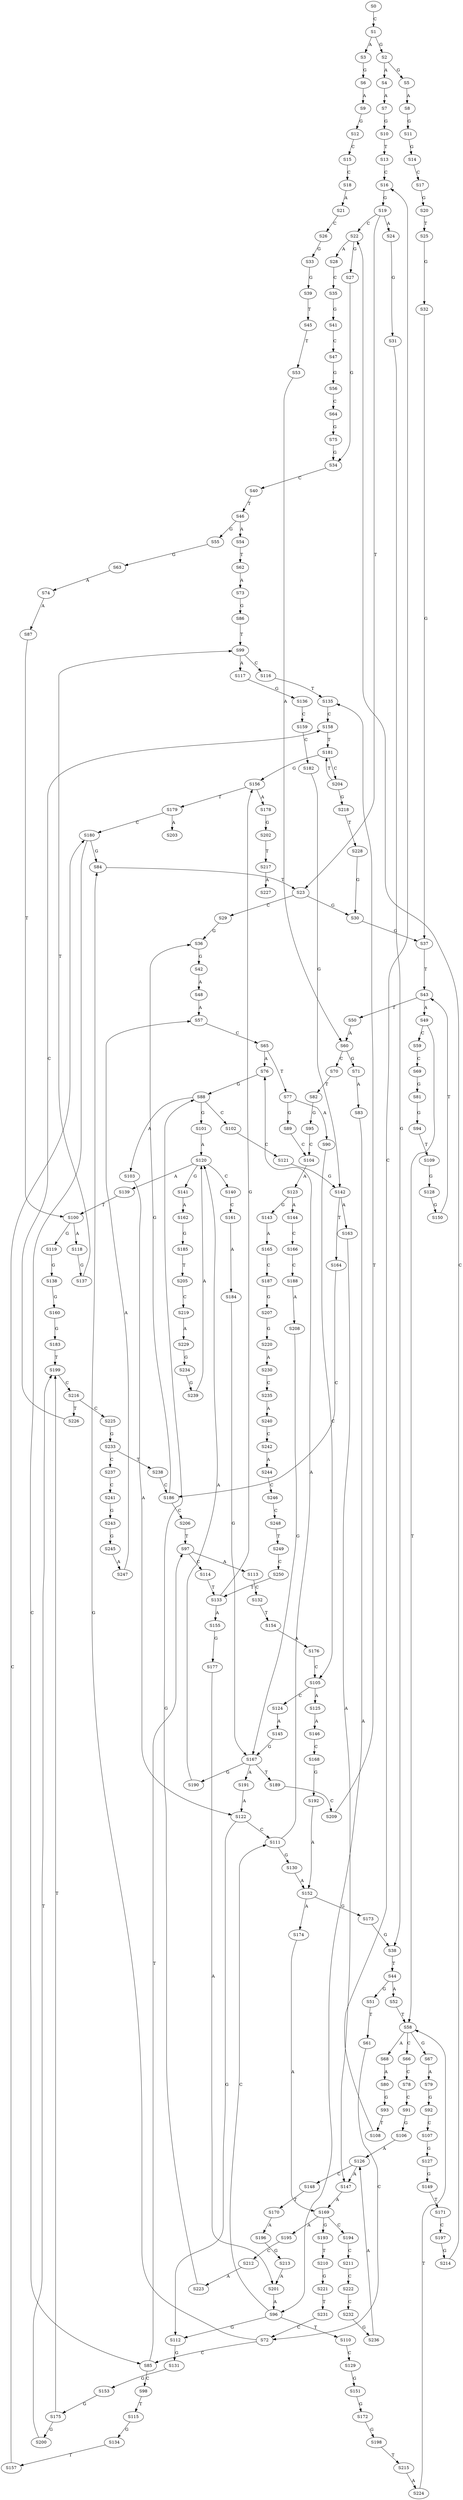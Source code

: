 strict digraph  {
	S0 -> S1 [ label = C ];
	S1 -> S2 [ label = G ];
	S1 -> S3 [ label = A ];
	S2 -> S4 [ label = A ];
	S2 -> S5 [ label = G ];
	S3 -> S6 [ label = G ];
	S4 -> S7 [ label = A ];
	S5 -> S8 [ label = A ];
	S6 -> S9 [ label = A ];
	S7 -> S10 [ label = G ];
	S8 -> S11 [ label = G ];
	S9 -> S12 [ label = G ];
	S10 -> S13 [ label = T ];
	S11 -> S14 [ label = G ];
	S12 -> S15 [ label = C ];
	S13 -> S16 [ label = C ];
	S14 -> S17 [ label = C ];
	S15 -> S18 [ label = C ];
	S16 -> S19 [ label = G ];
	S17 -> S20 [ label = G ];
	S18 -> S21 [ label = A ];
	S19 -> S22 [ label = C ];
	S19 -> S23 [ label = T ];
	S19 -> S24 [ label = A ];
	S20 -> S25 [ label = T ];
	S21 -> S26 [ label = C ];
	S22 -> S27 [ label = G ];
	S22 -> S28 [ label = A ];
	S23 -> S29 [ label = C ];
	S23 -> S30 [ label = G ];
	S24 -> S31 [ label = G ];
	S25 -> S32 [ label = G ];
	S26 -> S33 [ label = G ];
	S27 -> S34 [ label = G ];
	S28 -> S35 [ label = C ];
	S29 -> S36 [ label = G ];
	S30 -> S37 [ label = G ];
	S31 -> S38 [ label = G ];
	S32 -> S37 [ label = G ];
	S33 -> S39 [ label = G ];
	S34 -> S40 [ label = C ];
	S35 -> S41 [ label = G ];
	S36 -> S42 [ label = G ];
	S37 -> S43 [ label = T ];
	S38 -> S44 [ label = T ];
	S39 -> S45 [ label = T ];
	S40 -> S46 [ label = T ];
	S41 -> S47 [ label = C ];
	S42 -> S48 [ label = A ];
	S43 -> S49 [ label = A ];
	S43 -> S50 [ label = T ];
	S44 -> S51 [ label = G ];
	S44 -> S52 [ label = A ];
	S45 -> S53 [ label = T ];
	S46 -> S54 [ label = A ];
	S46 -> S55 [ label = G ];
	S47 -> S56 [ label = G ];
	S48 -> S57 [ label = A ];
	S49 -> S58 [ label = T ];
	S49 -> S59 [ label = C ];
	S50 -> S60 [ label = A ];
	S51 -> S61 [ label = T ];
	S52 -> S58 [ label = T ];
	S53 -> S60 [ label = A ];
	S54 -> S62 [ label = T ];
	S55 -> S63 [ label = G ];
	S56 -> S64 [ label = C ];
	S57 -> S65 [ label = C ];
	S58 -> S66 [ label = C ];
	S58 -> S67 [ label = G ];
	S58 -> S68 [ label = A ];
	S59 -> S69 [ label = C ];
	S60 -> S70 [ label = C ];
	S60 -> S71 [ label = G ];
	S61 -> S72 [ label = C ];
	S62 -> S73 [ label = A ];
	S63 -> S74 [ label = A ];
	S64 -> S75 [ label = G ];
	S65 -> S76 [ label = A ];
	S65 -> S77 [ label = T ];
	S66 -> S78 [ label = C ];
	S67 -> S79 [ label = A ];
	S68 -> S80 [ label = A ];
	S69 -> S81 [ label = G ];
	S70 -> S82 [ label = T ];
	S71 -> S83 [ label = A ];
	S72 -> S84 [ label = G ];
	S72 -> S85 [ label = C ];
	S73 -> S86 [ label = G ];
	S74 -> S87 [ label = A ];
	S75 -> S34 [ label = G ];
	S76 -> S88 [ label = G ];
	S77 -> S89 [ label = G ];
	S77 -> S90 [ label = A ];
	S78 -> S91 [ label = C ];
	S79 -> S92 [ label = G ];
	S80 -> S93 [ label = G ];
	S81 -> S94 [ label = G ];
	S82 -> S95 [ label = G ];
	S83 -> S96 [ label = A ];
	S84 -> S23 [ label = T ];
	S85 -> S97 [ label = T ];
	S85 -> S98 [ label = C ];
	S86 -> S99 [ label = T ];
	S87 -> S100 [ label = T ];
	S88 -> S101 [ label = G ];
	S88 -> S102 [ label = C ];
	S88 -> S103 [ label = A ];
	S89 -> S104 [ label = C ];
	S90 -> S105 [ label = C ];
	S91 -> S106 [ label = G ];
	S92 -> S107 [ label = C ];
	S93 -> S108 [ label = T ];
	S94 -> S109 [ label = T ];
	S95 -> S104 [ label = C ];
	S96 -> S110 [ label = T ];
	S96 -> S111 [ label = C ];
	S96 -> S112 [ label = G ];
	S97 -> S113 [ label = A ];
	S97 -> S114 [ label = C ];
	S98 -> S115 [ label = T ];
	S99 -> S116 [ label = C ];
	S99 -> S117 [ label = A ];
	S100 -> S118 [ label = A ];
	S100 -> S119 [ label = G ];
	S101 -> S120 [ label = A ];
	S102 -> S121 [ label = C ];
	S103 -> S122 [ label = A ];
	S104 -> S123 [ label = A ];
	S105 -> S124 [ label = C ];
	S105 -> S125 [ label = A ];
	S106 -> S126 [ label = A ];
	S107 -> S127 [ label = G ];
	S108 -> S16 [ label = C ];
	S109 -> S128 [ label = G ];
	S110 -> S129 [ label = C ];
	S111 -> S130 [ label = G ];
	S111 -> S76 [ label = A ];
	S112 -> S131 [ label = G ];
	S113 -> S132 [ label = C ];
	S114 -> S133 [ label = T ];
	S115 -> S134 [ label = G ];
	S116 -> S135 [ label = T ];
	S117 -> S136 [ label = G ];
	S118 -> S137 [ label = G ];
	S119 -> S138 [ label = G ];
	S120 -> S139 [ label = A ];
	S120 -> S140 [ label = C ];
	S120 -> S141 [ label = G ];
	S121 -> S142 [ label = G ];
	S122 -> S111 [ label = C ];
	S122 -> S112 [ label = G ];
	S123 -> S143 [ label = G ];
	S123 -> S144 [ label = A ];
	S124 -> S145 [ label = A ];
	S125 -> S146 [ label = A ];
	S126 -> S147 [ label = A ];
	S126 -> S148 [ label = C ];
	S127 -> S149 [ label = G ];
	S128 -> S150 [ label = G ];
	S129 -> S151 [ label = G ];
	S130 -> S152 [ label = A ];
	S131 -> S153 [ label = G ];
	S132 -> S154 [ label = T ];
	S133 -> S155 [ label = A ];
	S133 -> S156 [ label = G ];
	S134 -> S157 [ label = T ];
	S135 -> S158 [ label = C ];
	S136 -> S159 [ label = C ];
	S137 -> S99 [ label = T ];
	S138 -> S160 [ label = G ];
	S139 -> S100 [ label = T ];
	S140 -> S161 [ label = C ];
	S141 -> S162 [ label = A ];
	S142 -> S163 [ label = A ];
	S142 -> S164 [ label = T ];
	S143 -> S165 [ label = A ];
	S144 -> S166 [ label = C ];
	S145 -> S167 [ label = G ];
	S146 -> S168 [ label = C ];
	S147 -> S169 [ label = A ];
	S148 -> S170 [ label = T ];
	S149 -> S171 [ label = T ];
	S150 -> S43 [ label = T ];
	S151 -> S172 [ label = G ];
	S152 -> S173 [ label = G ];
	S152 -> S174 [ label = A ];
	S153 -> S175 [ label = G ];
	S154 -> S176 [ label = A ];
	S155 -> S177 [ label = G ];
	S156 -> S178 [ label = A ];
	S156 -> S179 [ label = T ];
	S157 -> S180 [ label = C ];
	S158 -> S181 [ label = T ];
	S159 -> S182 [ label = C ];
	S160 -> S183 [ label = G ];
	S161 -> S184 [ label = A ];
	S162 -> S185 [ label = G ];
	S163 -> S147 [ label = A ];
	S164 -> S186 [ label = C ];
	S165 -> S187 [ label = C ];
	S166 -> S188 [ label = C ];
	S167 -> S189 [ label = T ];
	S167 -> S190 [ label = G ];
	S167 -> S191 [ label = A ];
	S168 -> S192 [ label = G ];
	S169 -> S193 [ label = G ];
	S169 -> S194 [ label = C ];
	S169 -> S195 [ label = A ];
	S170 -> S196 [ label = A ];
	S171 -> S197 [ label = C ];
	S172 -> S198 [ label = G ];
	S173 -> S38 [ label = G ];
	S174 -> S169 [ label = A ];
	S175 -> S199 [ label = T ];
	S175 -> S200 [ label = G ];
	S176 -> S105 [ label = C ];
	S177 -> S201 [ label = A ];
	S178 -> S202 [ label = G ];
	S179 -> S203 [ label = A ];
	S179 -> S180 [ label = C ];
	S180 -> S85 [ label = C ];
	S180 -> S84 [ label = G ];
	S181 -> S156 [ label = G ];
	S181 -> S204 [ label = C ];
	S182 -> S142 [ label = G ];
	S183 -> S199 [ label = T ];
	S184 -> S167 [ label = G ];
	S185 -> S205 [ label = T ];
	S186 -> S206 [ label = C ];
	S186 -> S36 [ label = G ];
	S187 -> S207 [ label = G ];
	S188 -> S208 [ label = A ];
	S189 -> S209 [ label = C ];
	S190 -> S120 [ label = A ];
	S191 -> S122 [ label = A ];
	S192 -> S152 [ label = A ];
	S193 -> S210 [ label = T ];
	S194 -> S211 [ label = C ];
	S195 -> S212 [ label = C ];
	S196 -> S213 [ label = G ];
	S197 -> S214 [ label = G ];
	S198 -> S215 [ label = T ];
	S199 -> S216 [ label = C ];
	S200 -> S199 [ label = T ];
	S201 -> S96 [ label = A ];
	S202 -> S217 [ label = T ];
	S204 -> S181 [ label = T ];
	S204 -> S218 [ label = G ];
	S205 -> S219 [ label = C ];
	S206 -> S97 [ label = T ];
	S207 -> S220 [ label = G ];
	S208 -> S167 [ label = G ];
	S209 -> S135 [ label = T ];
	S210 -> S221 [ label = G ];
	S211 -> S222 [ label = C ];
	S212 -> S223 [ label = A ];
	S213 -> S201 [ label = A ];
	S214 -> S22 [ label = C ];
	S215 -> S224 [ label = A ];
	S216 -> S225 [ label = C ];
	S216 -> S226 [ label = T ];
	S217 -> S227 [ label = A ];
	S218 -> S228 [ label = T ];
	S219 -> S229 [ label = A ];
	S220 -> S230 [ label = A ];
	S221 -> S231 [ label = T ];
	S222 -> S232 [ label = C ];
	S223 -> S88 [ label = G ];
	S224 -> S58 [ label = T ];
	S225 -> S233 [ label = G ];
	S226 -> S158 [ label = C ];
	S228 -> S30 [ label = G ];
	S229 -> S234 [ label = G ];
	S230 -> S235 [ label = C ];
	S231 -> S72 [ label = C ];
	S232 -> S236 [ label = G ];
	S233 -> S237 [ label = C ];
	S233 -> S238 [ label = T ];
	S234 -> S239 [ label = G ];
	S235 -> S240 [ label = A ];
	S236 -> S126 [ label = A ];
	S237 -> S241 [ label = C ];
	S238 -> S186 [ label = C ];
	S239 -> S120 [ label = A ];
	S240 -> S242 [ label = C ];
	S241 -> S243 [ label = G ];
	S242 -> S244 [ label = A ];
	S243 -> S245 [ label = G ];
	S244 -> S246 [ label = C ];
	S245 -> S247 [ label = A ];
	S246 -> S248 [ label = C ];
	S247 -> S57 [ label = A ];
	S248 -> S249 [ label = T ];
	S249 -> S250 [ label = C ];
	S250 -> S133 [ label = T ];
}
